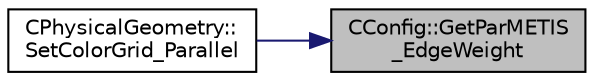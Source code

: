 digraph "CConfig::GetParMETIS_EdgeWeight"
{
 // LATEX_PDF_SIZE
  edge [fontname="Helvetica",fontsize="10",labelfontname="Helvetica",labelfontsize="10"];
  node [fontname="Helvetica",fontsize="10",shape=record];
  rankdir="RL";
  Node1 [label="CConfig::GetParMETIS\l_EdgeWeight",height=0.2,width=0.4,color="black", fillcolor="grey75", style="filled", fontcolor="black",tooltip="Get the ParMETIS load balancing weight for edges."];
  Node1 -> Node2 [dir="back",color="midnightblue",fontsize="10",style="solid",fontname="Helvetica"];
  Node2 [label="CPhysicalGeometry::\lSetColorGrid_Parallel",height=0.2,width=0.4,color="black", fillcolor="white", style="filled",URL="$classCPhysicalGeometry.html#a27f2280d718b6ce42b4ff31476f5e32b",tooltip="Set the domains for grid grid partitioning using ParMETIS."];
}
